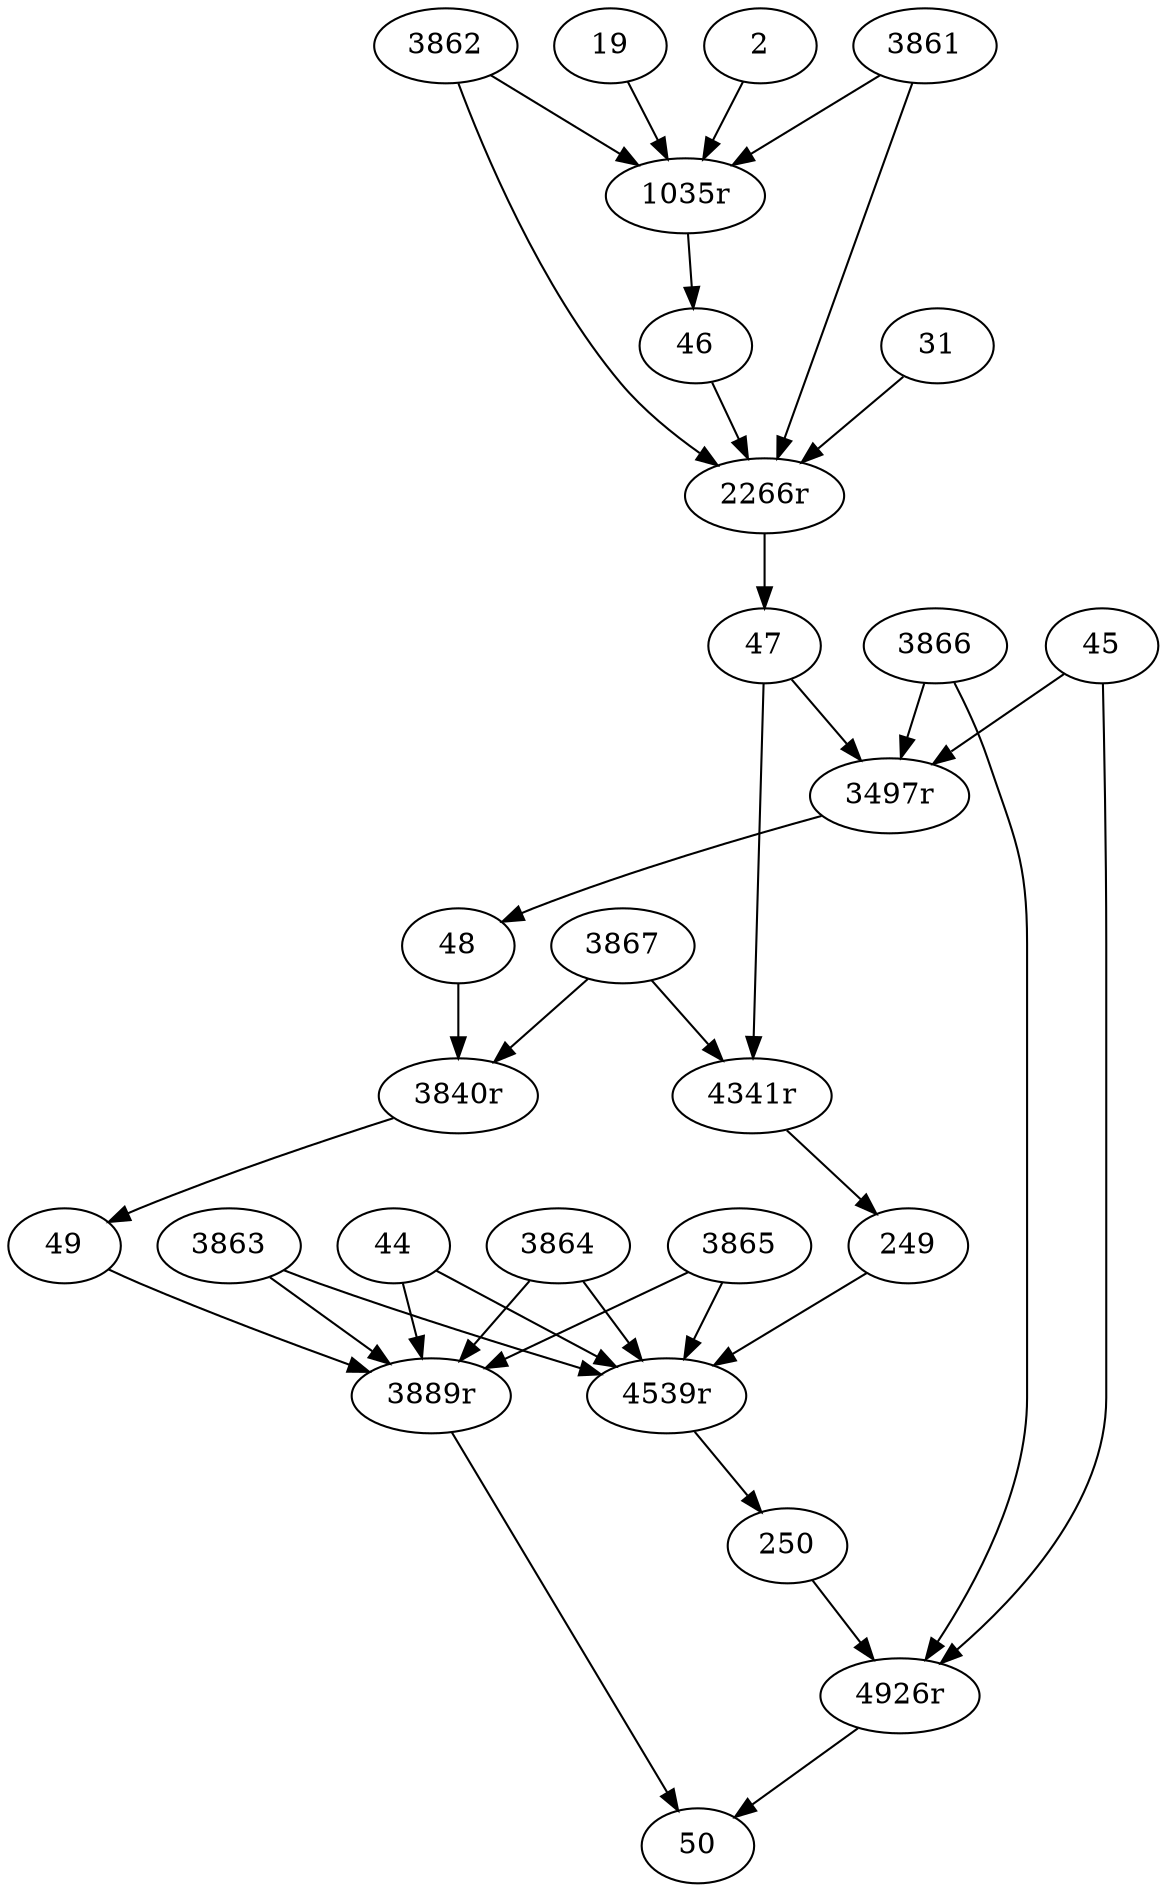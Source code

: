 strict digraph "" {
	50	[CAD=0.0,
		Name="-",
		Quantity=0.0,
		SMILES="c1cnc(-c2ccc3c(ccn3-c3cnccn3)c2)c(-c2cc(-n3c4ccccc4c4ccccc43)c(-c3cccnc3-c3ccc4c(ccn4-c4cnccn4)c3)cc2-n2c3ccccc3c3ccccc32)c1",
		gmol=949.0939999999998];
	"4926r"	[rxn_SMILES="Fc1cc(-c2cccnc2-c2ccc3c(ccn3-c3cnccn3)c2)c(F)cc1-c1cccnc1-c1ccc2c(ccn2-c2cnccn2)c1.c1ccc2c(c1)[nH]c1ccccc12>C(=O)([O-])[O-].[Cs+]\
.[Cs+]>c1cnc(-c2ccc3c(ccn3-c3cnccn3)c2)c(-c2cc(-n3c4ccccc4c4ccccc43)c(-c3cccnc3-c3ccc4c(ccn4-c4cnccn4)c3)cc2-n2c3ccccc3c3ccccc32)\
c1",
		tH=6.5,
		tM=0,
		yld=1];
	"4926r" -> 50;
	"3889r"	[rxn_SMILES="c1cnc(-c2ccc3[nH]ccc3c2)c(-c2cc(-n3c4ccccc4c4ccccc43)c(-c3cccnc3-c3ccc4[nH]ccc4c3)cc2-n2c3ccccc3c3ccccc32)c1.Brc1nccnc1>C1=CC=C(\
C=C1)C=CC(=O)C=CC2=CC=CC=C2.C1=CC=C(C=C1)C=CC(=O)C=CC2=CC=CC=C2.C1=CC=C(C=C1)C=CC(=O)C=CC2=CC=CC=C2.[Pd].[Pd].CN(C)C1=CC=CC=C1C2=\
CC=CC=C2P(C3CCCCC3)C4CCCCC4.CC(C)(C)[O-].[Na+]>c1cnc(-c2ccc3c(ccn3-c3cnccn3)c2)c(-c2cc(-n3c4ccccc4c4ccccc43)c(-c3cccnc3-c3ccc4c(\
ccn4-c4cnccn4)c3)cc2-n2c3ccccc3c3ccccc32)c1",
		tH=6,
		tM=0,
		yld=1];
	"3889r" -> 50;
	3866	[CAD=0.0,
		Name=Cs2CO3,
		Quantity=3,
		SMILES="C(=O)([O-])[O-].[Cs+].[Cs+]",
		gmol=325.82];
	3866 -> "4926r";
	"3497r"	[rxn_SMILES="CC(C)(C)OC(=O)n1ccc2cc(-c3ncccc3-c3cc(F)c(-c4cccnc4-c4ccc5c(ccn5C(=O)OC(C)(C)C)c4)cc3F)ccc21.c1ccc2c(c1)[nH]c1ccccc12>C(=O)([O-])[\
O-].[Cs+].[Cs+]>CC(C)(C)OC(=O)n1ccc2cc(-c3ncccc3-c3cc(-n4c5ccccc5c5ccccc54)c(-c4cccnc4-c4ccc5c(ccn5C(=O)OC(C)(C)C)c4)cc3-n3c4ccccc4c4ccccc43)\
ccc21",
		tH=6.5,
		tM=0,
		yld=1];
	3866 -> "3497r";
	45	[CAD=36.0,
		Quantity=5.0,
		SMILES="c1ccc2c(c1)[nH]c1ccccc12",
		gmol=167.21];
	45 -> "4926r";
	45 -> "3497r";
	250	[CAD=0.0,
		Name="-",
		Quantity=0.0,
		SMILES="Fc1cc(-c2cccnc2-c2ccc3c(ccn3-c3cnccn3)c2)c(F)cc1-c1cccnc1-c1ccc2c(ccn2-c2cnccn2)c1",
		gmol=654.684];
	250 -> "4926r";
	"4539r"	[rxn_SMILES="Fc1cc(-c2cccnc2-c2ccc3[nH]ccc3c2)c(F)cc1-c1cccnc1-c1ccc2[nH]ccc2c1.Brc1nccnc1>C1=CC=C(C=C1)C=CC(=O)C=CC2=CC=CC=C2.C1=CC=C(C=C1)C=\
CC(=O)C=CC2=CC=CC=C2.C1=CC=C(C=C1)C=CC(=O)C=CC2=CC=CC=C2.[Pd].[Pd].CN(C)C1=CC=CC=C1C2=CC=CC=C2P(C3CCCCC3)C4CCCCC4.CC(C)(C)[O-].[\
Na+]>Fc1cc(-c2cccnc2-c2ccc3c(ccn3-c3cnccn3)c2)c(F)cc1-c1cccnc1-c1ccc2c(ccn2-c2cnccn2)c1",
		tH=6,
		tM=0,
		yld=1];
	"4539r" -> 250;
	3864	[CAD=0.0,
		Name=DavePhos,
		Quantity=0.075,
		SMILES="CN(C)C1=CC=CC=C1C2=CC=CC=C2P(C3CCCCC3)C4CCCCC4",
		gmol=393.54];
	3864 -> "3889r";
	3864 -> "4539r";
	3865	[CAD=0.0,
		Name=NaOtBu,
		Quantity=1.4,
		SMILES="CC(C)(C)[O-].[Na+]",
		gmol=96.1];
	3865 -> "3889r";
	3865 -> "4539r";
	3863	[CAD=0.0,
		Name="Pd2(dba)3",
		Quantity=0.05,
		SMILES="C1=CC=C(C=C1)C=CC(=O)C=CC2=CC=CC=C2.C1=CC=C(C=C1)C=CC(=O)C=CC2=CC=CC=C2.C1=CC=C(C=C1)C=CC(=O)C=CC2=CC=CC=C2.[Pd].[Pd]",
		gmol=915.72];
	3863 -> "3889r";
	3863 -> "4539r";
	44	[CAD=183.0,
		Quantity=1.0,
		SMILES=Brc1nccnc1,
		gmol=158.98];
	44 -> "3889r";
	44 -> "4539r";
	249	[CAD=0.0,
		Name="-",
		Quantity=0.0,
		SMILES="Fc1cc(-c2cccnc2-c2ccc3[nH]ccc3c2)c(F)cc1-c1cccnc1-c1ccc2[nH]ccc2c1",
		gmol=498.5360000000002];
	249 -> "4539r";
	"4341r"	[rxn_SMILES="CC(C)(C)OC(=O)n1ccc2cc(-c3ncccc3-c3cc(F)c(-c4cccnc4-c4ccc5c(ccn5C(=O)OC(C)(C)C)c4)cc3F)ccc21>C(=O)([O-])[O-].[K+].[K+]>Fc1cc(-c2cccnc2-c2ccc3[\
nH]ccc3c2)c(F)cc1-c1cccnc1-c1ccc2[nH]ccc2c1",
		tH=6.5,
		tM=0,
		yld=1];
	"4341r" -> 249;
	3867	[CAD=0.0,
		Name=K2CO3,
		Quantity=3,
		SMILES="C(=O)([O-])[O-].[K+].[K+]",
		gmol=138.21];
	3867 -> "4341r";
	"3840r"	[rxn_SMILES="CC(C)(C)OC(=O)n1ccc2cc(-c3ncccc3-c3cc(-n4c5ccccc5c5ccccc54)c(-c4cccnc4-c4ccc5c(ccn5C(=O)OC(C)(C)C)c4)cc3-n3c4ccccc4c4ccccc43)ccc21>\
C(=O)([O-])[O-].[K+].[K+]>c1cnc(-c2ccc3[nH]ccc3c2)c(-c2cc(-n3c4ccccc4c4ccccc43)c(-c3cccnc3-c3ccc4[nH]ccc4c3)cc2-n2c3ccccc3c3ccccc32)\
c1",
		tH=6.5,
		tM=0,
		yld=1];
	3867 -> "3840r";
	47	[CAD=0.0,
		Name="-",
		Quantity=0.0,
		SMILES="CC(C)(C)OC(=O)n1ccc2cc(-c3ncccc3-c3cc(F)c(-c4cccnc4-c4ccc5c(ccn5C(=O)OC(C)(C)C)c4)cc3F)ccc21",
		gmol=698.7700000000001];
	47 -> "4341r";
	47 -> "3497r";
	"2266r"	[rxn_SMILES="CC(C)(C)OC(=O)n1ccc2cc(-c3ncccc3[B-]34OC(=O)C[N+]3(C)CC(=O)O4)ccc21.Fc1cc(Br)c(F)cc1Br>CC(C)C1=CC(=C(C(=C1)C(C)C)C2=CC(=CC=C2)P(\
C3CCCCC3)C4CCCCC4)C(C)C.C1=CC=C([C-]=C1)C2=CC=CC=C2N.Cl[Pd+].[O-]P(=O)([O-])[O-].[K+].[K+].[K+]>CC(C)(C)OC(=O)n1ccc2cc(-c3ncccc3-c3cc(\
F)c(-c4cccnc4-c4ccc5c(ccn5C(=O)OC(C)(C)C)c4)cc3F)ccc21",
		tH=2.5,
		tM=28,
		yld=1];
	"2266r" -> 47;
	3862	[CAD=0.0,
		Name=K3PO4,
		Quantity=2.0,
		SMILES="[O-]P(=O)([O-])[O-].[K+].[K+].[K+]",
		gmol=212.27];
	3862 -> "2266r";
	"1035r"	[rxn_SMILES="CC(C)(C)OC(=O)n1ccc2cc(B3OC(C)(C)C(C)(C)O3)ccc21.C[N+]12CC(=O)O[B-]1(c1cccnc1Br)OC(=O)C2>CC(C)C1=CC(=C(C(=C1)C(C)C)C2=CC(=CC=C2)\
P(C3CCCCC3)C4CCCCC4)C(C)C.C1=CC=C([C-]=C1)C2=CC=CC=C2N.Cl[Pd+].[O-]P(=O)([O-])[O-].[K+].[K+].[K+]>CC(C)(C)OC(=O)n1ccc2cc(-c3ncccc3[\
B-]34OC(=O)C[N+]3(C)CC(=O)O4)ccc21",
		tH=2.5,
		tM=28,
		yld=1];
	3862 -> "1035r";
	3861	[CAD=0.0,
		Name="XPhos Pd G2",
		Quantity=0.05,
		SMILES="CC(C)C1=CC(=C(C(=C1)C(C)C)C2=CC(=CC=C2)P(C3CCCCC3)C4CCCCC4)C(C)C.C1=CC=C([C-]=C1)C2=CC=CC=C2N.Cl[Pd+]",
		gmol=786.8];
	3861 -> "2266r";
	3861 -> "1035r";
	31	[CAD=120.0,
		Name="1,4-dibromo-2,5-difluorobenzene",
		Quantity=10.0,
		SMILES="Fc1cc(Br)c(F)cc1Br",
		gmol=271.886];
	31 -> "2266r";
	46	[CAD=0.0,
		Name="-",
		Quantity=0.0,
		SMILES="CC(C)(C)OC(=O)n1ccc2cc(-c3ncccc3[B-]34OC(=O)C[N+]3(C)CC(=O)O4)ccc21",
		gmol=449.2720000000003];
	46 -> "2266r";
	"1035r" -> 46;
	19	[CAD=34.1,
		Name="2-(2-bromopyridin-3-yl)-6-methyl-1,3,6,2-dioxazaborocane-4,8-dione",
		Quantity=1.0,
		SMILES="C[N+]12CC(=O)O[B-]1(c1cccnc1Br)OC(=O)C2",
		gmol=312.916];
	19 -> "1035r";
	2	[CAD=120.0,
		Name="-",
		Quantity=1.0,
		SMILES="CC(C)(C)OC(=O)n1ccc2cc(B3OC(C)(C)C(C)(C)O3)ccc21",
		gmol=343.232];
	2 -> "1035r";
	49	[CAD=0.0,
		Name="-",
		Quantity=0.0,
		SMILES="c1cnc(-c2ccc3[nH]ccc3c2)c(-c2cc(-n3c4ccccc4c4ccccc43)c(-c3cccnc3-c3ccc4[nH]ccc4c3)cc2-n2c3ccccc3c3ccccc32)c1",
		gmol=792.946];
	49 -> "3889r";
	"3840r" -> 49;
	48	[CAD=0.0,
		Name="-",
		Quantity=0.0,
		SMILES="CC(C)(C)OC(=O)n1ccc2cc(-c3ncccc3-c3cc(-n4c5ccccc5c5ccccc54)c(-c4cccnc4-c4ccc5c(ccn5C(=O)OC(C)(C)C)c4)cc3-n3c4ccccc4c4ccccc43)ccc21",
		gmol=993.1799999999996];
	48 -> "3840r";
	"3497r" -> 48;
}
